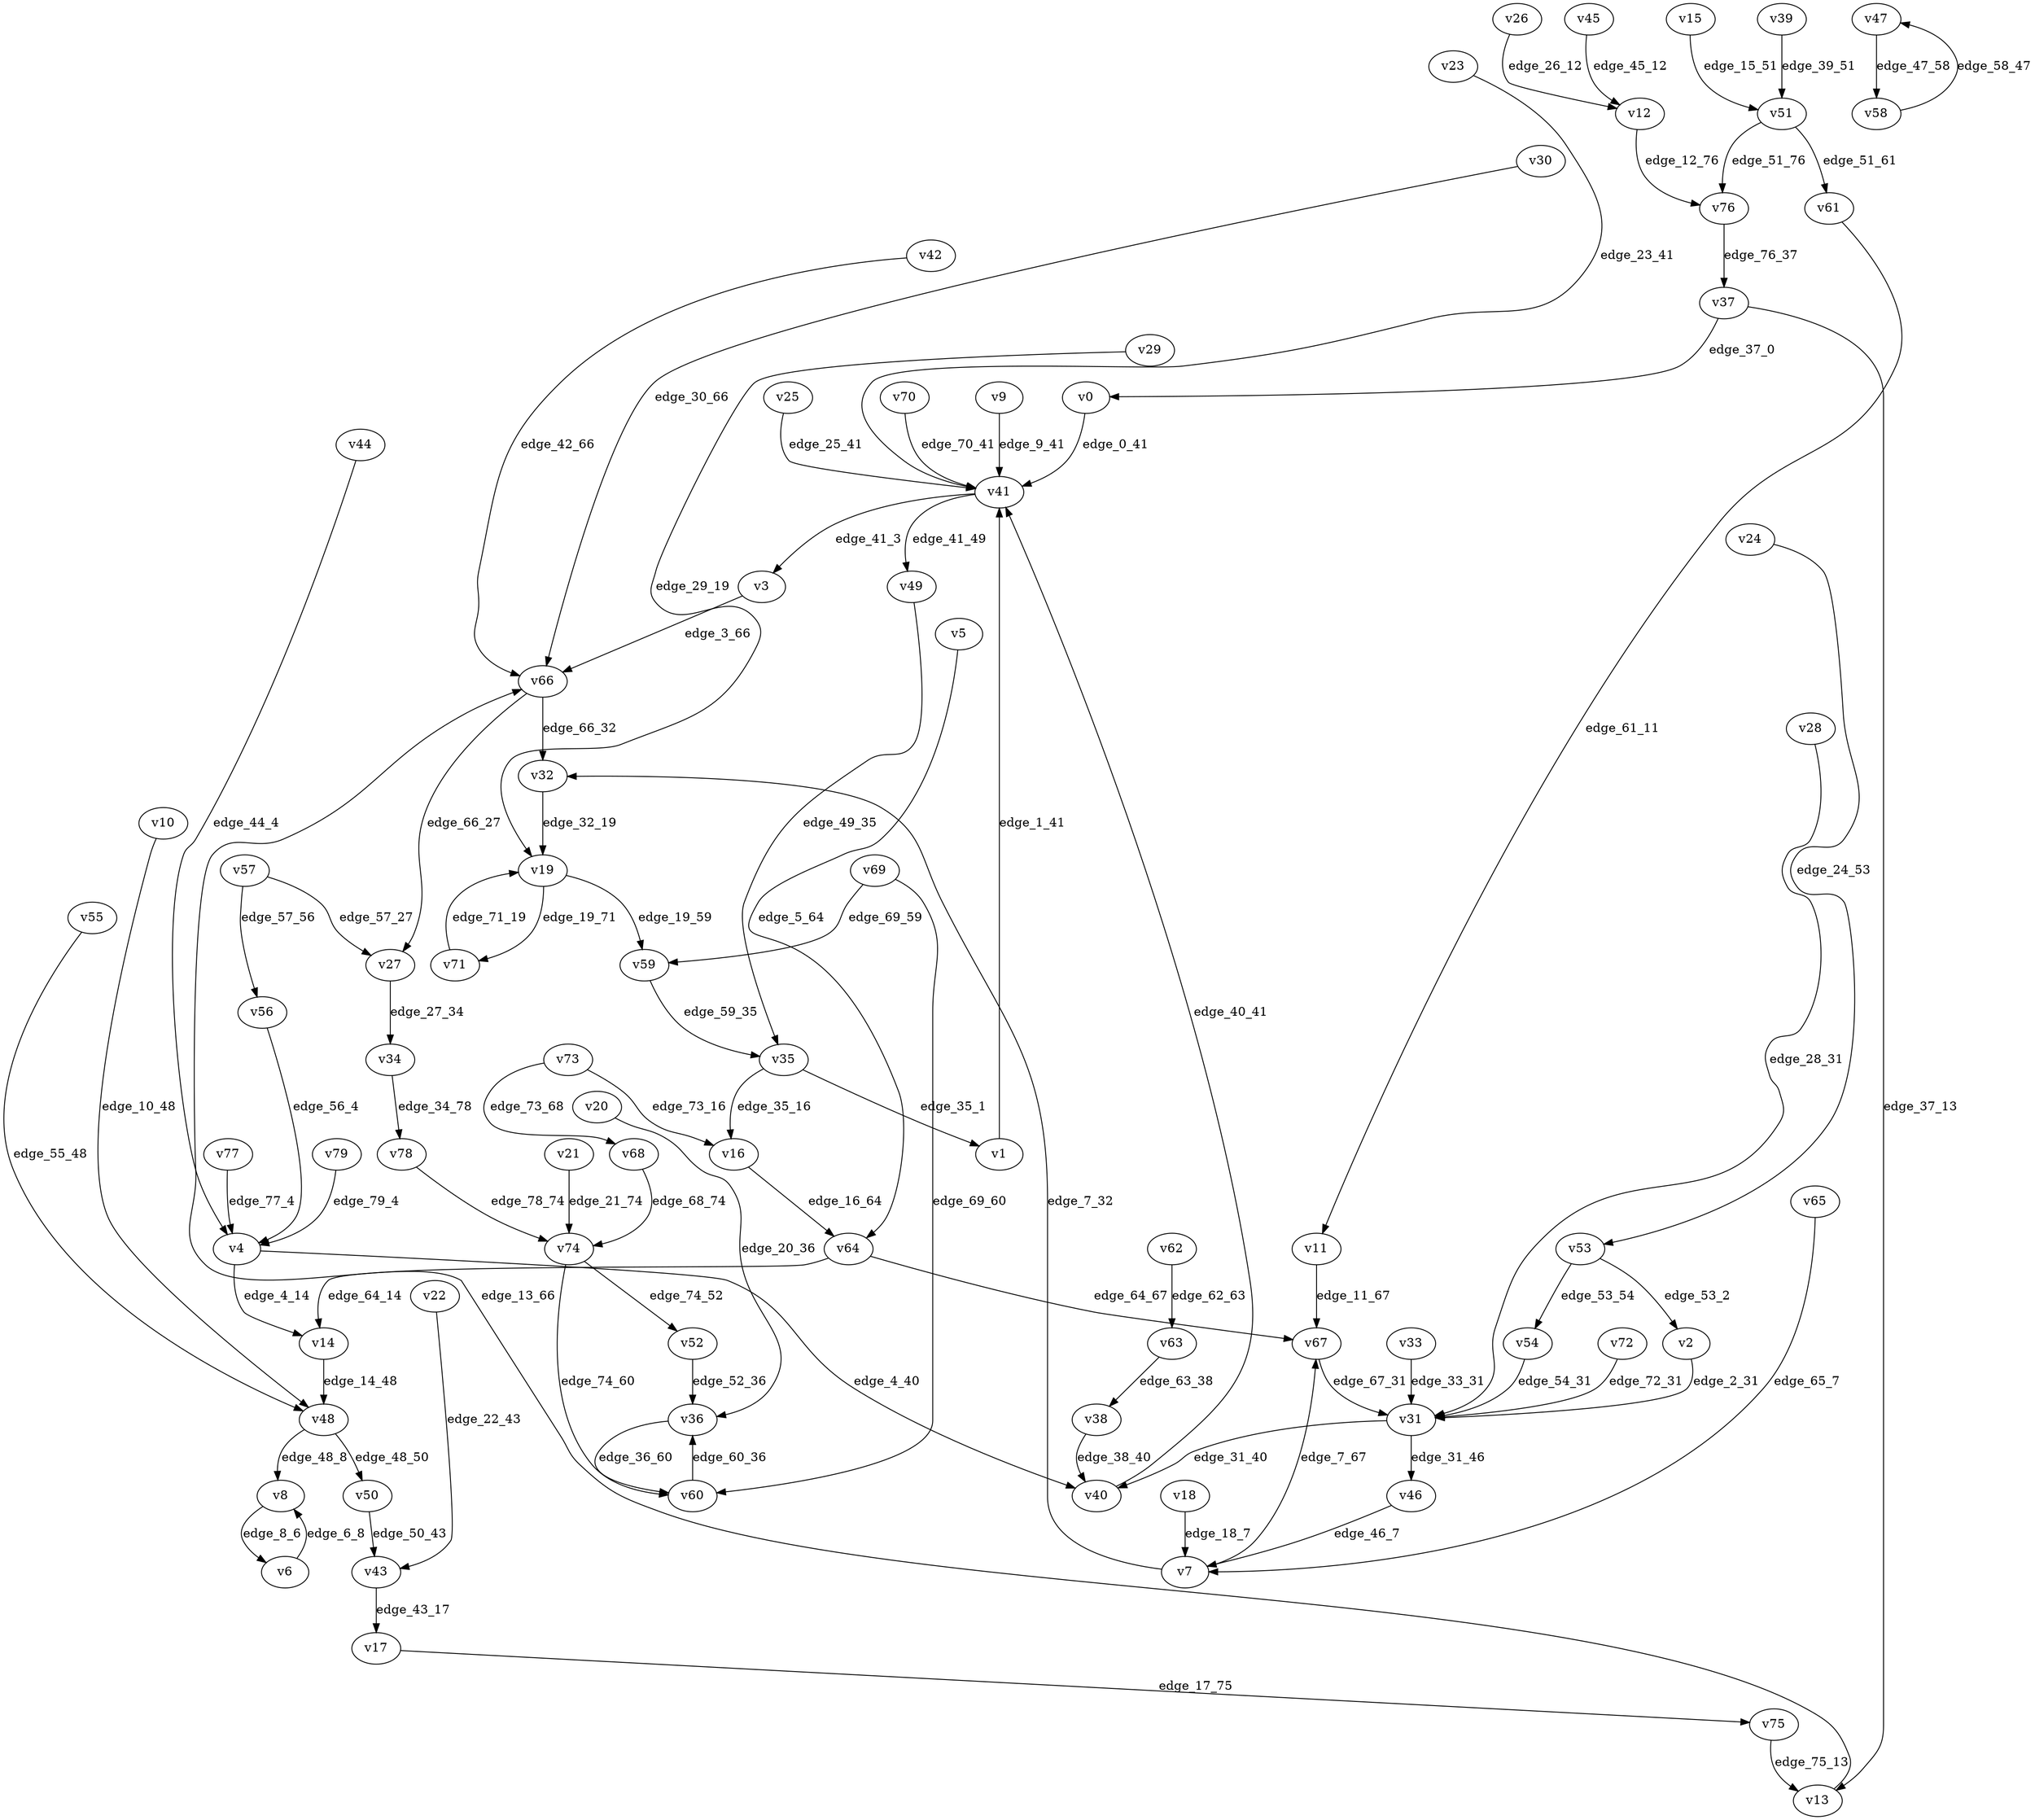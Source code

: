 digraph G {
    // Stochastic discounted game

    v0 [name="v0", player=0];
    v1 [name="v1", player=0];
    v2 [name="v2", player=0];
    v3 [name="v3", player=0];
    v4 [name="v4", player=-1];
    v5 [name="v5", player=1];
    v6 [name="v6", player=-1];
    v7 [name="v7", player=-1];
    v8 [name="v8", player=1];
    v9 [name="v9", player=1];
    v10 [name="v10", player=1];
    v11 [name="v11", player=-1];
    v12 [name="v12", player=-1];
    v13 [name="v13", player=1];
    v14 [name="v14", player=1];
    v15 [name="v15", player=0];
    v16 [name="v16", player=1];
    v17 [name="v17", player=1];
    v18 [name="v18", player=1];
    v19 [name="v19", player=-1];
    v20 [name="v20", player=0];
    v21 [name="v21", player=1];
    v22 [name="v22", player=0];
    v23 [name="v23", player=1];
    v24 [name="v24", player=0];
    v25 [name="v25", player=1];
    v26 [name="v26", player=1];
    v27 [name="v27", player=1];
    v28 [name="v28", player=0];
    v29 [name="v29", player=1];
    v30 [name="v30", player=0];
    v31 [name="v31", player=-1];
    v32 [name="v32", player=0];
    v33 [name="v33", player=1];
    v34 [name="v34", player=-1];
    v35 [name="v35", player=-1];
    v36 [name="v36", player=-1];
    v37 [name="v37", player=-1];
    v38 [name="v38", player=-1];
    v39 [name="v39", player=0];
    v40 [name="v40", player=0];
    v41 [name="v41", player=-1];
    v42 [name="v42", player=1];
    v43 [name="v43", player=-1];
    v44 [name="v44", player=1];
    v45 [name="v45", player=0];
    v46 [name="v46", player=0];
    v47 [name="v47", player=0];
    v48 [name="v48", player=-1];
    v49 [name="v49", player=0];
    v50 [name="v50", player=1];
    v51 [name="v51", player=-1];
    v52 [name="v52", player=0];
    v53 [name="v53", player=-1];
    v54 [name="v54", player=0];
    v55 [name="v55", player=1];
    v56 [name="v56", player=0];
    v57 [name="v57", player=-1];
    v58 [name="v58", player=-1];
    v59 [name="v59", player=0];
    v60 [name="v60", player=1];
    v61 [name="v61", player=1];
    v62 [name="v62", player=-1];
    v63 [name="v63", player=1];
    v64 [name="v64", player=-1];
    v65 [name="v65", player=0];
    v66 [name="v66", player=-1];
    v67 [name="v67", player=0];
    v68 [name="v68", player=1];
    v69 [name="v69", player=-1];
    v70 [name="v70", player=0];
    v71 [name="v71", player=0];
    v72 [name="v72", player=0];
    v73 [name="v73", player=-1];
    v74 [name="v74", player=-1];
    v75 [name="v75", player=-1];
    v76 [name="v76", player=0];
    v77 [name="v77", player=1];
    v78 [name="v78", player=1];
    v79 [name="v79", player=1];

    v0 -> v41 [label="edge_0_41", weight=9.286626, discount=0.820786];
    v1 -> v41 [label="edge_1_41", weight=9.211518, discount=0.782001];
    v2 -> v31 [label="edge_2_31", weight=-4.572373, discount=0.791720];
    v3 -> v66 [label="edge_3_66", weight=1.031878, discount=0.390713];
    v4 -> v40 [label="edge_4_40", probability=0.359844];
    v4 -> v14 [label="edge_4_14", probability=0.640156];
    v5 -> v64 [label="edge_5_64", weight=0.570287, discount=0.808854];
    v6 -> v8 [label="edge_6_8", probability=1.000000];
    v7 -> v32 [label="edge_7_32", probability=0.422338];
    v7 -> v67 [label="edge_7_67", probability=0.577662];
    v8 -> v6 [label="edge_8_6", weight=1.293414, discount=0.685843];
    v9 -> v41 [label="edge_9_41", weight=8.125824, discount=0.304611];
    v10 -> v48 [label="edge_10_48", weight=-2.459191, discount=0.712523];
    v11 -> v67 [label="edge_11_67", probability=1.000000];
    v12 -> v76 [label="edge_12_76", probability=1.000000];
    v13 -> v66 [label="edge_13_66", weight=-7.147442, discount=0.639544];
    v14 -> v48 [label="edge_14_48", weight=4.385323, discount=0.260345];
    v15 -> v51 [label="edge_15_51", weight=-1.364419, discount=0.718944];
    v16 -> v64 [label="edge_16_64", weight=0.050444, discount=0.338482];
    v17 -> v75 [label="edge_17_75", weight=0.254560, discount=0.453495];
    v18 -> v7 [label="edge_18_7", weight=4.570783, discount=0.765711];
    v19 -> v71 [label="edge_19_71", probability=0.582168];
    v19 -> v59 [label="edge_19_59", probability=0.417832];
    v20 -> v36 [label="edge_20_36", weight=-9.836071, discount=0.533464];
    v21 -> v74 [label="edge_21_74", weight=4.744775, discount=0.521930];
    v22 -> v43 [label="edge_22_43", weight=-1.337186, discount=0.101419];
    v23 -> v41 [label="edge_23_41", weight=-0.094818, discount=0.437823];
    v24 -> v53 [label="edge_24_53", weight=-7.276316, discount=0.550302];
    v25 -> v41 [label="edge_25_41", weight=9.663316, discount=0.177640];
    v26 -> v12 [label="edge_26_12", weight=0.976703, discount=0.676810];
    v27 -> v34 [label="edge_27_34", weight=3.310279, discount=0.576237];
    v28 -> v31 [label="edge_28_31", weight=-8.644861, discount=0.743574];
    v29 -> v19 [label="edge_29_19", weight=-8.697420, discount=0.683675];
    v30 -> v66 [label="edge_30_66", weight=-7.372472, discount=0.266731];
    v31 -> v46 [label="edge_31_46", probability=0.662287];
    v31 -> v40 [label="edge_31_40", probability=0.337713];
    v32 -> v19 [label="edge_32_19", weight=7.377458, discount=0.816479];
    v33 -> v31 [label="edge_33_31", weight=4.001506, discount=0.125401];
    v34 -> v78 [label="edge_34_78", probability=1.000000];
    v35 -> v1 [label="edge_35_1", probability=0.477190];
    v35 -> v16 [label="edge_35_16", probability=0.522810];
    v36 -> v60 [label="edge_36_60", probability=1.000000];
    v37 -> v13 [label="edge_37_13", probability=0.446734];
    v37 -> v0 [label="edge_37_0", probability=0.553266];
    v38 -> v40 [label="edge_38_40", probability=1.000000];
    v39 -> v51 [label="edge_39_51", weight=4.108898, discount=0.225513];
    v40 -> v41 [label="edge_40_41", weight=-3.237716, discount=0.750124];
    v41 -> v49 [label="edge_41_49", probability=0.516210];
    v41 -> v3 [label="edge_41_3", probability=0.483790];
    v42 -> v66 [label="edge_42_66", weight=-0.368752, discount=0.268553];
    v43 -> v17 [label="edge_43_17", probability=1.000000];
    v44 -> v4 [label="edge_44_4", weight=-6.518345, discount=0.306102];
    v45 -> v12 [label="edge_45_12", weight=-8.545088, discount=0.579532];
    v46 -> v7 [label="edge_46_7", weight=-1.613362, discount=0.849431];
    v47 -> v58 [label="edge_47_58", weight=3.146999, discount=0.314085];
    v48 -> v50 [label="edge_48_50", probability=0.688797];
    v48 -> v8 [label="edge_48_8", probability=0.311203];
    v49 -> v35 [label="edge_49_35", weight=0.239349, discount=0.685667];
    v50 -> v43 [label="edge_50_43", weight=0.115721, discount=0.897233];
    v51 -> v61 [label="edge_51_61", probability=0.566400];
    v51 -> v76 [label="edge_51_76", probability=0.433600];
    v52 -> v36 [label="edge_52_36", weight=3.857864, discount=0.688729];
    v53 -> v54 [label="edge_53_54", probability=0.547959];
    v53 -> v2 [label="edge_53_2", probability=0.452041];
    v54 -> v31 [label="edge_54_31", weight=6.726231, discount=0.269993];
    v55 -> v48 [label="edge_55_48", weight=-2.159192, discount=0.293200];
    v56 -> v4 [label="edge_56_4", weight=1.567850, discount=0.687312];
    v57 -> v56 [label="edge_57_56", probability=0.408448];
    v57 -> v27 [label="edge_57_27", probability=0.591552];
    v58 -> v47 [label="edge_58_47", probability=1.000000];
    v59 -> v35 [label="edge_59_35", weight=-9.306829, discount=0.875915];
    v60 -> v36 [label="edge_60_36", weight=6.373599, discount=0.455626];
    v61 -> v11 [label="edge_61_11", weight=-9.990357, discount=0.328703];
    v62 -> v63 [label="edge_62_63", probability=1.000000];
    v63 -> v38 [label="edge_63_38", weight=-5.658663, discount=0.145581];
    v64 -> v14 [label="edge_64_14", probability=0.665101];
    v64 -> v67 [label="edge_64_67", probability=0.334899];
    v65 -> v7 [label="edge_65_7", weight=-3.235182, discount=0.269773];
    v66 -> v32 [label="edge_66_32", probability=0.382776];
    v66 -> v27 [label="edge_66_27", probability=0.617224];
    v67 -> v31 [label="edge_67_31", weight=9.160588, discount=0.466162];
    v68 -> v74 [label="edge_68_74", weight=-3.781929, discount=0.450057];
    v69 -> v60 [label="edge_69_60", probability=0.324699];
    v69 -> v59 [label="edge_69_59", probability=0.675301];
    v70 -> v41 [label="edge_70_41", weight=2.451007, discount=0.428387];
    v71 -> v19 [label="edge_71_19", weight=4.016184, discount=0.409157];
    v72 -> v31 [label="edge_72_31", weight=2.424828, discount=0.530722];
    v73 -> v68 [label="edge_73_68", probability=0.524937];
    v73 -> v16 [label="edge_73_16", probability=0.475063];
    v74 -> v52 [label="edge_74_52", probability=0.592040];
    v74 -> v60 [label="edge_74_60", probability=0.407960];
    v75 -> v13 [label="edge_75_13", probability=1.000000];
    v76 -> v37 [label="edge_76_37", weight=4.061324, discount=0.669287];
    v77 -> v4 [label="edge_77_4", weight=9.620535, discount=0.337074];
    v78 -> v74 [label="edge_78_74", weight=-9.872692, discount=0.170149];
    v79 -> v4 [label="edge_79_4", weight=6.981782, discount=0.140021];
}